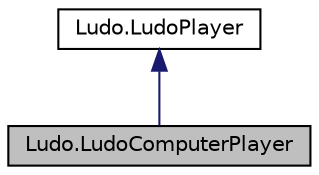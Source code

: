 digraph "Ludo.LudoComputerPlayer"
{
  edge [fontname="Helvetica",fontsize="10",labelfontname="Helvetica",labelfontsize="10"];
  node [fontname="Helvetica",fontsize="10",shape=record];
  Node1 [label="Ludo.LudoComputerPlayer",height=0.2,width=0.4,color="black", fillcolor="grey75", style="filled", fontcolor="black"];
  Node2 -> Node1 [dir="back",color="midnightblue",fontsize="10",style="solid",fontname="Helvetica"];
  Node2 [label="Ludo.LudoPlayer",height=0.2,width=0.4,color="black", fillcolor="white", style="filled",URL="$class_ludo_1_1_ludo_player.html",tooltip="Creates a ludo player and stores there name for both human and AI player upon further implementation..."];
}

